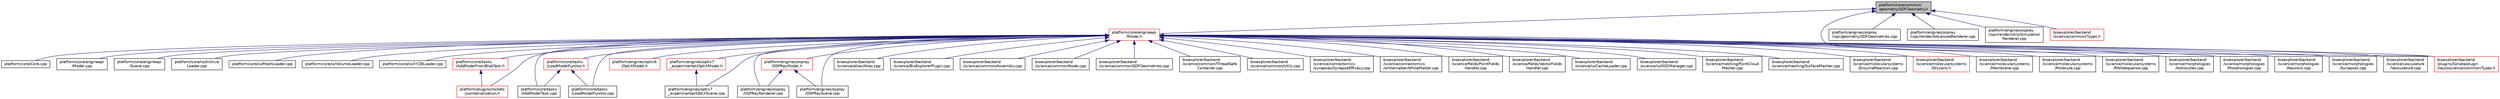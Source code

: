 digraph "platform/core/common/geometry/SDFGeometry.h"
{
 // LATEX_PDF_SIZE
  edge [fontname="Helvetica",fontsize="10",labelfontname="Helvetica",labelfontsize="10"];
  node [fontname="Helvetica",fontsize="10",shape=record];
  Node1 [label="platform/core/common\l/geometry/SDFGeometry.h",height=0.2,width=0.4,color="black", fillcolor="grey75", style="filled", fontcolor="black",tooltip=" "];
  Node1 -> Node2 [dir="back",color="midnightblue",fontsize="10",style="solid",fontname="Helvetica"];
  Node2 [label="platform/core/engineapi\l/Model.h",height=0.2,width=0.4,color="red", fillcolor="white", style="filled",URL="$d3/d5a/Model_8h.html",tooltip=" "];
  Node2 -> Node3 [dir="back",color="midnightblue",fontsize="10",style="solid",fontname="Helvetica"];
  Node3 [label="platform/core/Core.cpp",height=0.2,width=0.4,color="black", fillcolor="white", style="filled",URL="$d6/d27/Core_8cpp.html",tooltip=" "];
  Node2 -> Node4 [dir="back",color="midnightblue",fontsize="10",style="solid",fontname="Helvetica"];
  Node4 [label="platform/core/engineapi\l/Model.cpp",height=0.2,width=0.4,color="black", fillcolor="white", style="filled",URL="$dd/d2e/Model_8cpp.html",tooltip=" "];
  Node2 -> Node5 [dir="back",color="midnightblue",fontsize="10",style="solid",fontname="Helvetica"];
  Node5 [label="platform/core/engineapi\l/Scene.cpp",height=0.2,width=0.4,color="black", fillcolor="white", style="filled",URL="$de/d15/Scene_8cpp.html",tooltip=" "];
  Node2 -> Node6 [dir="back",color="midnightblue",fontsize="10",style="solid",fontname="Helvetica"];
  Node6 [label="platform/core/io/Archive\lLoader.cpp",height=0.2,width=0.4,color="black", fillcolor="white", style="filled",URL="$d6/da5/ArchiveLoader_8cpp.html",tooltip=" "];
  Node2 -> Node7 [dir="back",color="midnightblue",fontsize="10",style="solid",fontname="Helvetica"];
  Node7 [label="platform/core/io/MeshLoader.cpp",height=0.2,width=0.4,color="black", fillcolor="white", style="filled",URL="$d2/d87/MeshLoader_8cpp.html",tooltip=" "];
  Node2 -> Node8 [dir="back",color="midnightblue",fontsize="10",style="solid",fontname="Helvetica"];
  Node8 [label="platform/core/io/VolumeLoader.cpp",height=0.2,width=0.4,color="black", fillcolor="white", style="filled",URL="$dd/daa/VolumeLoader_8cpp.html",tooltip=" "];
  Node2 -> Node9 [dir="back",color="midnightblue",fontsize="10",style="solid",fontname="Helvetica"];
  Node9 [label="platform/core/io/XYZBLoader.cpp",height=0.2,width=0.4,color="black", fillcolor="white", style="filled",URL="$d7/d8e/XYZBLoader_8cpp.html",tooltip=" "];
  Node2 -> Node10 [dir="back",color="midnightblue",fontsize="10",style="solid",fontname="Helvetica"];
  Node10 [label="platform/core/tasks\l/AddModelFromBlobTask.h",height=0.2,width=0.4,color="red", fillcolor="white", style="filled",URL="$dc/d14/AddModelFromBlobTask_8h.html",tooltip=" "];
  Node10 -> Node14 [dir="back",color="midnightblue",fontsize="10",style="solid",fontname="Helvetica"];
  Node14 [label="platform/plugins/rockets\l/jsonSerialization.h",height=0.2,width=0.4,color="red", fillcolor="white", style="filled",URL="$d4/d2c/jsonSerialization_8h.html",tooltip=" "];
  Node2 -> Node16 [dir="back",color="midnightblue",fontsize="10",style="solid",fontname="Helvetica"];
  Node16 [label="platform/core/tasks\l/AddModelTask.cpp",height=0.2,width=0.4,color="black", fillcolor="white", style="filled",URL="$dd/dd0/AddModelTask_8cpp.html",tooltip=" "];
  Node2 -> Node17 [dir="back",color="midnightblue",fontsize="10",style="solid",fontname="Helvetica"];
  Node17 [label="platform/core/tasks\l/LoadModelFunctor.cpp",height=0.2,width=0.4,color="black", fillcolor="white", style="filled",URL="$dd/d96/LoadModelFunctor_8cpp.html",tooltip=" "];
  Node2 -> Node18 [dir="back",color="midnightblue",fontsize="10",style="solid",fontname="Helvetica"];
  Node18 [label="platform/core/tasks\l/LoadModelFunctor.h",height=0.2,width=0.4,color="red", fillcolor="white", style="filled",URL="$d8/d5c/LoadModelFunctor_8h.html",tooltip=" "];
  Node18 -> Node16 [dir="back",color="midnightblue",fontsize="10",style="solid",fontname="Helvetica"];
  Node18 -> Node17 [dir="back",color="midnightblue",fontsize="10",style="solid",fontname="Helvetica"];
  Node2 -> Node19 [dir="back",color="midnightblue",fontsize="10",style="solid",fontname="Helvetica"];
  Node19 [label="platform/engines/optix6\l/OptiXModel.h",height=0.2,width=0.4,color="red", fillcolor="white", style="filled",URL="$d3/d98/optix6_2OptiXModel_8h.html",tooltip=" "];
  Node2 -> Node25 [dir="back",color="midnightblue",fontsize="10",style="solid",fontname="Helvetica"];
  Node25 [label="platform/engines/optix7\l_experimental/OptiXModel.h",height=0.2,width=0.4,color="red", fillcolor="white", style="filled",URL="$d3/d04/optix7__experimental_2OptiXModel_8h.html",tooltip=" "];
  Node25 -> Node27 [dir="back",color="midnightblue",fontsize="10",style="solid",fontname="Helvetica"];
  Node27 [label="platform/engines/optix7\l_experimental/OptiXScene.cpp",height=0.2,width=0.4,color="black", fillcolor="white", style="filled",URL="$dd/d20/optix7__experimental_2OptiXScene_8cpp.html",tooltip=" "];
  Node2 -> Node27 [dir="back",color="midnightblue",fontsize="10",style="solid",fontname="Helvetica"];
  Node2 -> Node28 [dir="back",color="midnightblue",fontsize="10",style="solid",fontname="Helvetica"];
  Node28 [label="platform/engines/ospray\l/OSPRayModel.h",height=0.2,width=0.4,color="red", fillcolor="white", style="filled",URL="$df/d2f/OSPRayModel_8h.html",tooltip=" "];
  Node28 -> Node30 [dir="back",color="midnightblue",fontsize="10",style="solid",fontname="Helvetica"];
  Node30 [label="platform/engines/ospray\l/OSPRayRenderer.cpp",height=0.2,width=0.4,color="black", fillcolor="white", style="filled",URL="$d4/dec/OSPRayRenderer_8cpp.html",tooltip=" "];
  Node28 -> Node31 [dir="back",color="midnightblue",fontsize="10",style="solid",fontname="Helvetica"];
  Node31 [label="platform/engines/ospray\l/OSPRayScene.cpp",height=0.2,width=0.4,color="black", fillcolor="white", style="filled",URL="$d5/dde/OSPRayScene_8cpp.html",tooltip=" "];
  Node2 -> Node30 [dir="back",color="midnightblue",fontsize="10",style="solid",fontname="Helvetica"];
  Node2 -> Node31 [dir="back",color="midnightblue",fontsize="10",style="solid",fontname="Helvetica"];
  Node2 -> Node14 [dir="back",color="midnightblue",fontsize="10",style="solid",fontname="Helvetica"];
  Node2 -> Node32 [dir="back",color="midnightblue",fontsize="10",style="solid",fontname="Helvetica"];
  Node32 [label="bioexplorer/backend\l/science/atlas/Atlas.cpp",height=0.2,width=0.4,color="black", fillcolor="white", style="filled",URL="$d3/db5/Atlas_8cpp.html",tooltip=" "];
  Node2 -> Node33 [dir="back",color="midnightblue",fontsize="10",style="solid",fontname="Helvetica"];
  Node33 [label="bioexplorer/backend\l/science/BioExplorerPlugin.cpp",height=0.2,width=0.4,color="black", fillcolor="white", style="filled",URL="$d2/d19/BioExplorerPlugin_8cpp.html",tooltip=" "];
  Node2 -> Node34 [dir="back",color="midnightblue",fontsize="10",style="solid",fontname="Helvetica"];
  Node34 [label="bioexplorer/backend\l/science/common/Assembly.cpp",height=0.2,width=0.4,color="black", fillcolor="white", style="filled",URL="$df/d5c/Assembly_8cpp.html",tooltip=" "];
  Node2 -> Node35 [dir="back",color="midnightblue",fontsize="10",style="solid",fontname="Helvetica"];
  Node35 [label="bioexplorer/backend\l/science/common/Node.cpp",height=0.2,width=0.4,color="black", fillcolor="white", style="filled",URL="$dc/d73/Node_8cpp.html",tooltip=" "];
  Node2 -> Node36 [dir="back",color="midnightblue",fontsize="10",style="solid",fontname="Helvetica"];
  Node36 [label="bioexplorer/backend\l/science/common/SDFGeometries.cpp",height=0.2,width=0.4,color="black", fillcolor="white", style="filled",URL="$d1/dbf/bioexplorer_2backend_2science_2common_2SDFGeometries_8cpp.html",tooltip=" "];
  Node2 -> Node37 [dir="back",color="midnightblue",fontsize="10",style="solid",fontname="Helvetica"];
  Node37 [label="bioexplorer/backend\l/science/common/ThreadSafe\lContainer.cpp",height=0.2,width=0.4,color="black", fillcolor="white", style="filled",URL="$d2/d48/ThreadSafeContainer_8cpp.html",tooltip=" "];
  Node2 -> Node38 [dir="back",color="midnightblue",fontsize="10",style="solid",fontname="Helvetica"];
  Node38 [label="bioexplorer/backend\l/science/common/Utils.cpp",height=0.2,width=0.4,color="black", fillcolor="white", style="filled",URL="$de/d1e/bioexplorer_2backend_2science_2common_2Utils_8cpp.html",tooltip=" "];
  Node2 -> Node39 [dir="back",color="midnightblue",fontsize="10",style="solid",fontname="Helvetica"];
  Node39 [label="bioexplorer/backend\l/science/connectomics\l/synapses/SynapseEfficacy.cpp",height=0.2,width=0.4,color="black", fillcolor="white", style="filled",URL="$d7/d27/SynapseEfficacy_8cpp.html",tooltip=" "];
  Node2 -> Node40 [dir="back",color="midnightblue",fontsize="10",style="solid",fontname="Helvetica"];
  Node40 [label="bioexplorer/backend\l/science/connectomics\l/whitematter/WhiteMatter.cpp",height=0.2,width=0.4,color="black", fillcolor="white", style="filled",URL="$db/d99/WhiteMatter_8cpp.html",tooltip=" "];
  Node2 -> Node41 [dir="back",color="midnightblue",fontsize="10",style="solid",fontname="Helvetica"];
  Node41 [label="bioexplorer/backend\l/science/fields/PointFields\lHandler.cpp",height=0.2,width=0.4,color="black", fillcolor="white", style="filled",URL="$d5/d19/PointFieldsHandler_8cpp.html",tooltip=" "];
  Node2 -> Node42 [dir="back",color="midnightblue",fontsize="10",style="solid",fontname="Helvetica"];
  Node42 [label="bioexplorer/backend\l/science/fields/VectorFields\lHandler.cpp",height=0.2,width=0.4,color="black", fillcolor="white", style="filled",URL="$df/d11/VectorFieldsHandler_8cpp.html",tooltip=" "];
  Node2 -> Node43 [dir="back",color="midnightblue",fontsize="10",style="solid",fontname="Helvetica"];
  Node43 [label="bioexplorer/backend\l/science/io/CacheLoader.cpp",height=0.2,width=0.4,color="black", fillcolor="white", style="filled",URL="$d5/dec/CacheLoader_8cpp.html",tooltip=" "];
  Node2 -> Node44 [dir="back",color="midnightblue",fontsize="10",style="solid",fontname="Helvetica"];
  Node44 [label="bioexplorer/backend\l/science/io/OOCManager.cpp",height=0.2,width=0.4,color="black", fillcolor="white", style="filled",URL="$de/d91/OOCManager_8cpp.html",tooltip=" "];
  Node2 -> Node45 [dir="back",color="midnightblue",fontsize="10",style="solid",fontname="Helvetica"];
  Node45 [label="bioexplorer/backend\l/science/meshing/PointCloud\lMesher.cpp",height=0.2,width=0.4,color="black", fillcolor="white", style="filled",URL="$dc/ddb/science_2meshing_2PointCloudMesher_8cpp.html",tooltip=" "];
  Node2 -> Node46 [dir="back",color="midnightblue",fontsize="10",style="solid",fontname="Helvetica"];
  Node46 [label="bioexplorer/backend\l/science/meshing/SurfaceMesher.cpp",height=0.2,width=0.4,color="black", fillcolor="white", style="filled",URL="$d8/de3/SurfaceMesher_8cpp.html",tooltip=" "];
  Node2 -> Node47 [dir="back",color="midnightblue",fontsize="10",style="solid",fontname="Helvetica"];
  Node47 [label="bioexplorer/backend\l/science/molecularsystems\l/EnzymeReaction.cpp",height=0.2,width=0.4,color="black", fillcolor="white", style="filled",URL="$db/dd8/EnzymeReaction_8cpp.html",tooltip=" "];
  Node2 -> Node48 [dir="back",color="midnightblue",fontsize="10",style="solid",fontname="Helvetica"];
  Node48 [label="bioexplorer/backend\l/science/molecularsystems\l/Glycans.h",height=0.2,width=0.4,color="red", fillcolor="white", style="filled",URL="$df/de2/Glycans_8h.html",tooltip=" "];
  Node2 -> Node51 [dir="back",color="midnightblue",fontsize="10",style="solid",fontname="Helvetica"];
  Node51 [label="bioexplorer/backend\l/science/molecularsystems\l/Membrane.cpp",height=0.2,width=0.4,color="black", fillcolor="white", style="filled",URL="$d9/d00/Membrane_8cpp.html",tooltip=" "];
  Node2 -> Node52 [dir="back",color="midnightblue",fontsize="10",style="solid",fontname="Helvetica"];
  Node52 [label="bioexplorer/backend\l/science/molecularsystems\l/Molecule.cpp",height=0.2,width=0.4,color="black", fillcolor="white", style="filled",URL="$dc/db1/Molecule_8cpp.html",tooltip=" "];
  Node2 -> Node53 [dir="back",color="midnightblue",fontsize="10",style="solid",fontname="Helvetica"];
  Node53 [label="bioexplorer/backend\l/science/molecularsystems\l/RNASequence.cpp",height=0.2,width=0.4,color="black", fillcolor="white", style="filled",URL="$da/d80/RNASequence_8cpp.html",tooltip=" "];
  Node2 -> Node54 [dir="back",color="midnightblue",fontsize="10",style="solid",fontname="Helvetica"];
  Node54 [label="bioexplorer/backend\l/science/morphologies\l/Astrocytes.cpp",height=0.2,width=0.4,color="black", fillcolor="white", style="filled",URL="$da/db7/Astrocytes_8cpp.html",tooltip=" "];
  Node2 -> Node55 [dir="back",color="midnightblue",fontsize="10",style="solid",fontname="Helvetica"];
  Node55 [label="bioexplorer/backend\l/science/morphologies\l/Morphologies.cpp",height=0.2,width=0.4,color="black", fillcolor="white", style="filled",URL="$db/d60/Morphologies_8cpp.html",tooltip=" "];
  Node2 -> Node56 [dir="back",color="midnightblue",fontsize="10",style="solid",fontname="Helvetica"];
  Node56 [label="bioexplorer/backend\l/science/morphologies\l/Neurons.cpp",height=0.2,width=0.4,color="black", fillcolor="white", style="filled",URL="$dc/d88/Neurons_8cpp.html",tooltip=" "];
  Node2 -> Node57 [dir="back",color="midnightblue",fontsize="10",style="solid",fontname="Helvetica"];
  Node57 [label="bioexplorer/backend\l/science/morphologies\l/Synapses.cpp",height=0.2,width=0.4,color="black", fillcolor="white", style="filled",URL="$df/db9/Synapses_8cpp.html",tooltip=" "];
  Node2 -> Node58 [dir="back",color="midnightblue",fontsize="10",style="solid",fontname="Helvetica"];
  Node58 [label="bioexplorer/backend\l/science/vasculature\l/Vasculature.cpp",height=0.2,width=0.4,color="black", fillcolor="white", style="filled",URL="$d2/df8/Vasculature_8cpp.html",tooltip=" "];
  Node2 -> Node64 [dir="back",color="midnightblue",fontsize="10",style="solid",fontname="Helvetica"];
  Node64 [label="bioexplorer/backend\l/plugins/Sonata/plugin\l/neuroscience/common/Types.h",height=0.2,width=0.4,color="red", fillcolor="white", style="filled",URL="$dd/dc2/bioexplorer_2backend_2plugins_2Sonata_2plugin_2neuroscience_2common_2Types_8h.html",tooltip=" "];
  Node1 -> Node85 [dir="back",color="midnightblue",fontsize="10",style="solid",fontname="Helvetica"];
  Node85 [label="platform/engines/ospray\l/ispc/geometry/SDFGeometries.cpp",height=0.2,width=0.4,color="black", fillcolor="white", style="filled",URL="$d6/d25/platform_2engines_2ospray_2ispc_2geometry_2SDFGeometries_8cpp.html",tooltip=" "];
  Node1 -> Node86 [dir="back",color="midnightblue",fontsize="10",style="solid",fontname="Helvetica"];
  Node86 [label="platform/engines/ospray\l/ispc/render/AdvancedRenderer.cpp",height=0.2,width=0.4,color="black", fillcolor="white", style="filled",URL="$d4/d7c/AdvancedRenderer_8cpp.html",tooltip=" "];
  Node1 -> Node87 [dir="back",color="midnightblue",fontsize="10",style="solid",fontname="Helvetica"];
  Node87 [label="platform/engines/ospray\l/ispc/render/utils/Simulation\lRenderer.cpp",height=0.2,width=0.4,color="black", fillcolor="white", style="filled",URL="$de/d4b/SimulationRenderer_8cpp.html",tooltip=" "];
  Node1 -> Node88 [dir="back",color="midnightblue",fontsize="10",style="solid",fontname="Helvetica"];
  Node88 [label="bioexplorer/backend\l/science/common/Types.h",height=0.2,width=0.4,color="red", fillcolor="white", style="filled",URL="$d1/d29/bioexplorer_2backend_2science_2common_2Types_8h.html",tooltip=" "];
  Node1 -> Node64 [dir="back",color="midnightblue",fontsize="10",style="solid",fontname="Helvetica"];
}
